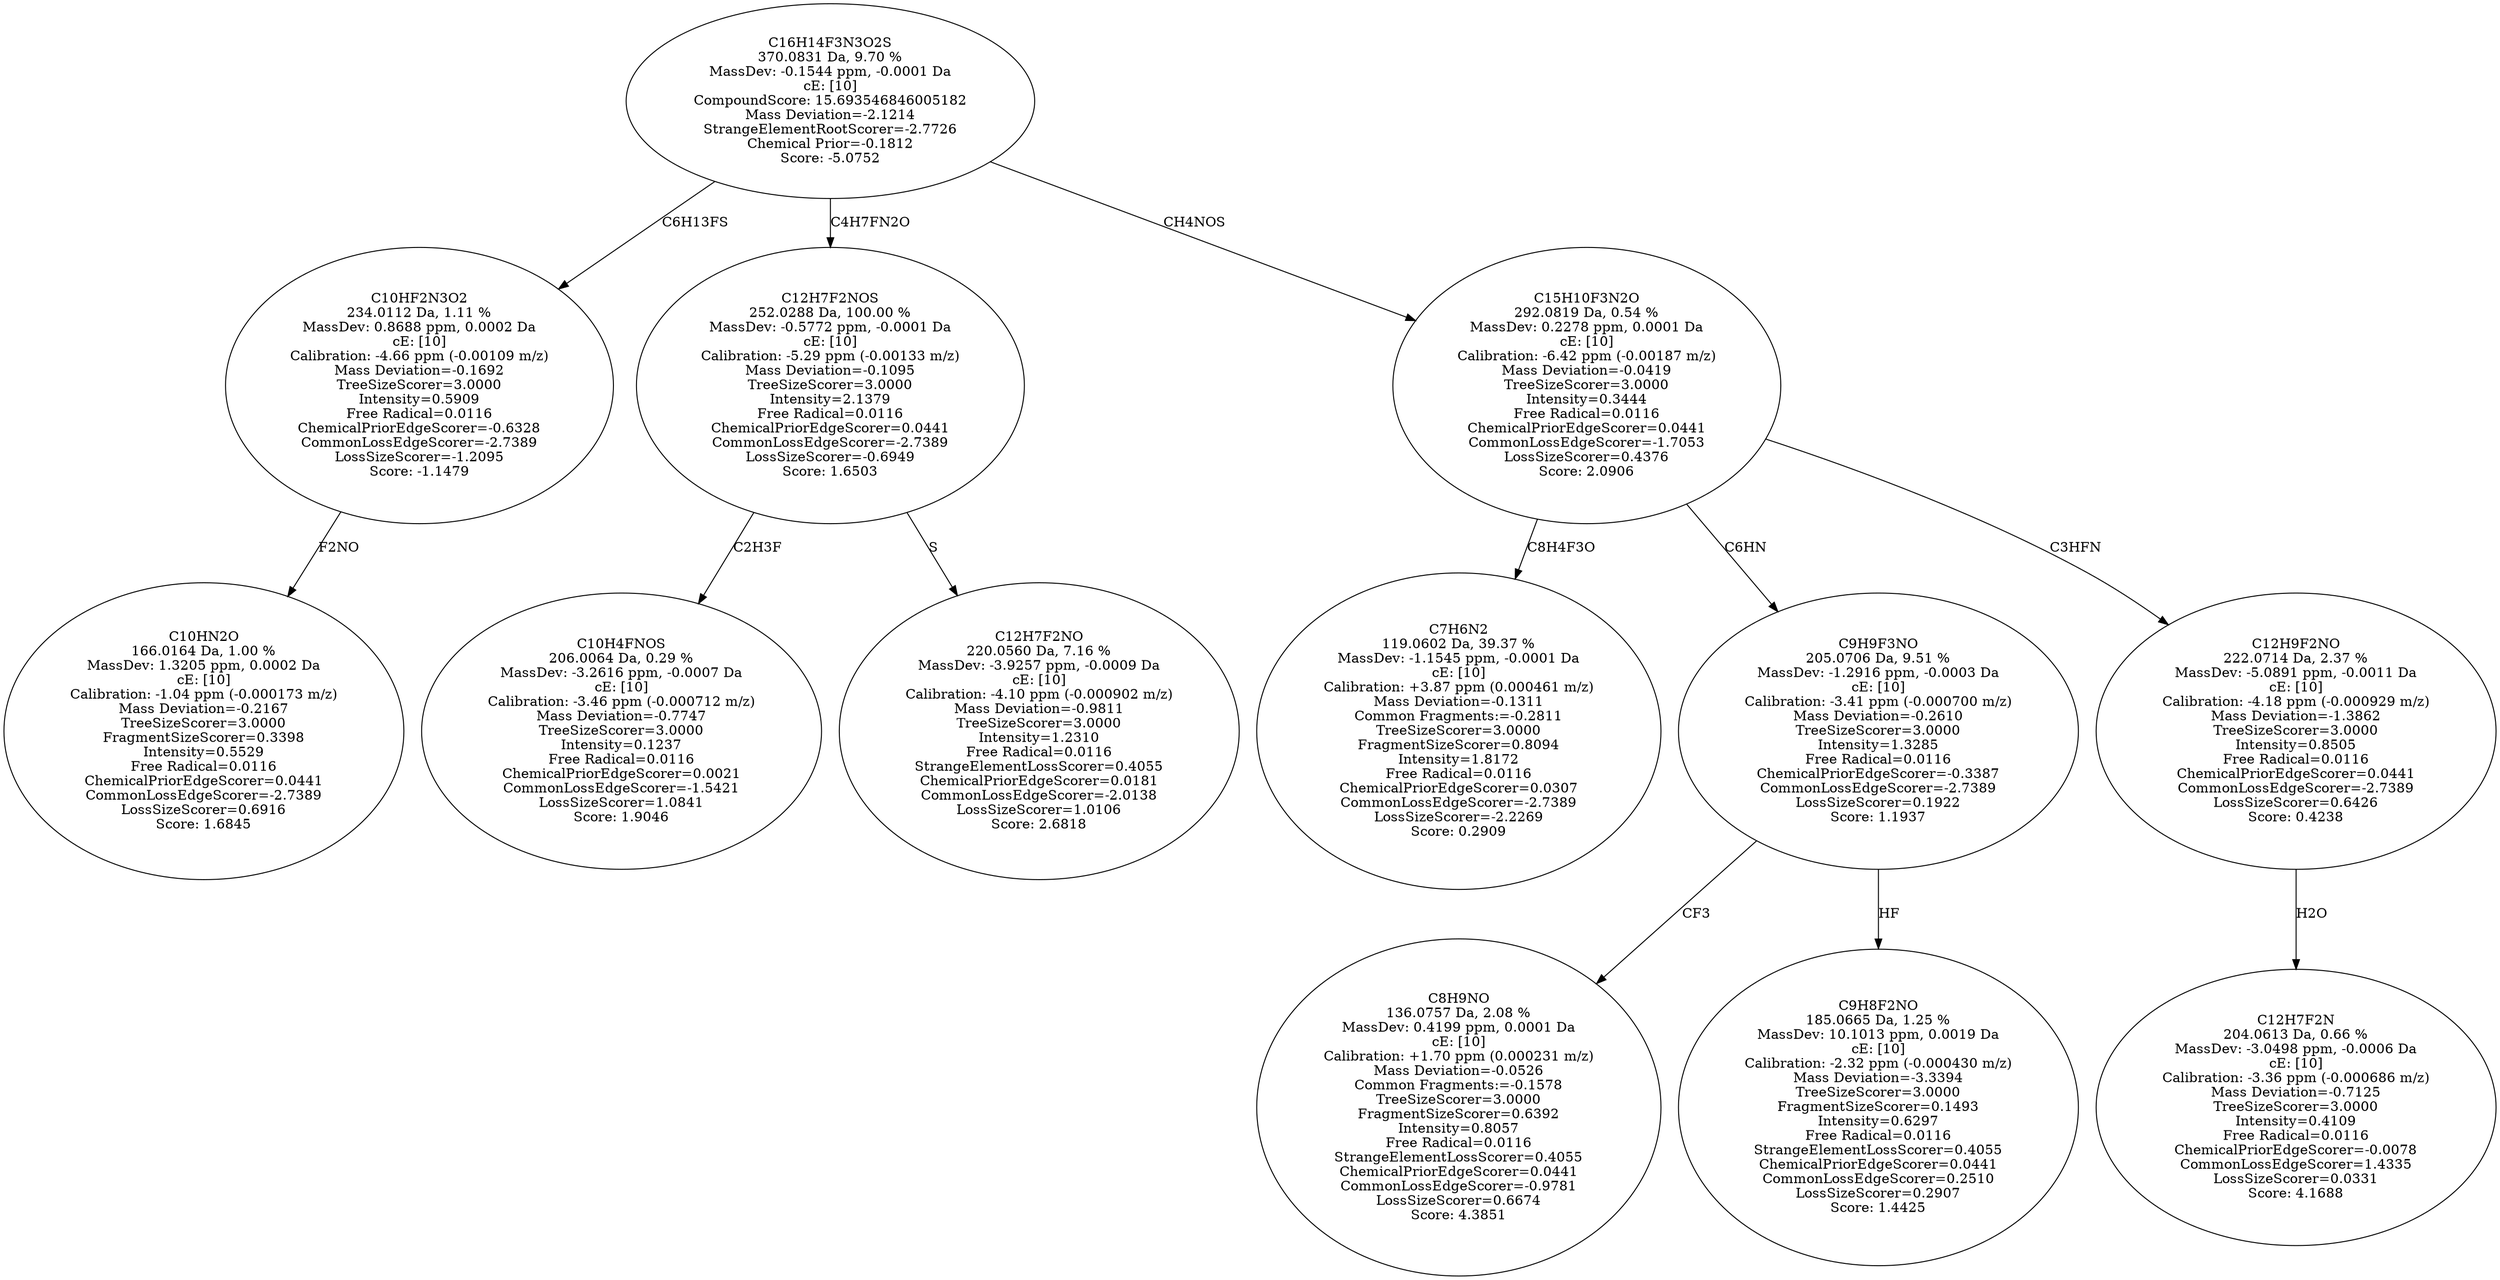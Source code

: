 strict digraph {
v1 [label="C10HN2O\n166.0164 Da, 1.00 %\nMassDev: 1.3205 ppm, 0.0002 Da\ncE: [10]\nCalibration: -1.04 ppm (-0.000173 m/z)\nMass Deviation=-0.2167\nTreeSizeScorer=3.0000\nFragmentSizeScorer=0.3398\nIntensity=0.5529\nFree Radical=0.0116\nChemicalPriorEdgeScorer=0.0441\nCommonLossEdgeScorer=-2.7389\nLossSizeScorer=0.6916\nScore: 1.6845"];
v2 [label="C10HF2N3O2\n234.0112 Da, 1.11 %\nMassDev: 0.8688 ppm, 0.0002 Da\ncE: [10]\nCalibration: -4.66 ppm (-0.00109 m/z)\nMass Deviation=-0.1692\nTreeSizeScorer=3.0000\nIntensity=0.5909\nFree Radical=0.0116\nChemicalPriorEdgeScorer=-0.6328\nCommonLossEdgeScorer=-2.7389\nLossSizeScorer=-1.2095\nScore: -1.1479"];
v3 [label="C10H4FNOS\n206.0064 Da, 0.29 %\nMassDev: -3.2616 ppm, -0.0007 Da\ncE: [10]\nCalibration: -3.46 ppm (-0.000712 m/z)\nMass Deviation=-0.7747\nTreeSizeScorer=3.0000\nIntensity=0.1237\nFree Radical=0.0116\nChemicalPriorEdgeScorer=0.0021\nCommonLossEdgeScorer=-1.5421\nLossSizeScorer=1.0841\nScore: 1.9046"];
v4 [label="C12H7F2NO\n220.0560 Da, 7.16 %\nMassDev: -3.9257 ppm, -0.0009 Da\ncE: [10]\nCalibration: -4.10 ppm (-0.000902 m/z)\nMass Deviation=-0.9811\nTreeSizeScorer=3.0000\nIntensity=1.2310\nFree Radical=0.0116\nStrangeElementLossScorer=0.4055\nChemicalPriorEdgeScorer=0.0181\nCommonLossEdgeScorer=-2.0138\nLossSizeScorer=1.0106\nScore: 2.6818"];
v5 [label="C12H7F2NOS\n252.0288 Da, 100.00 %\nMassDev: -0.5772 ppm, -0.0001 Da\ncE: [10]\nCalibration: -5.29 ppm (-0.00133 m/z)\nMass Deviation=-0.1095\nTreeSizeScorer=3.0000\nIntensity=2.1379\nFree Radical=0.0116\nChemicalPriorEdgeScorer=0.0441\nCommonLossEdgeScorer=-2.7389\nLossSizeScorer=-0.6949\nScore: 1.6503"];
v6 [label="C7H6N2\n119.0602 Da, 39.37 %\nMassDev: -1.1545 ppm, -0.0001 Da\ncE: [10]\nCalibration: +3.87 ppm (0.000461 m/z)\nMass Deviation=-0.1311\nCommon Fragments:=-0.2811\nTreeSizeScorer=3.0000\nFragmentSizeScorer=0.8094\nIntensity=1.8172\nFree Radical=0.0116\nChemicalPriorEdgeScorer=0.0307\nCommonLossEdgeScorer=-2.7389\nLossSizeScorer=-2.2269\nScore: 0.2909"];
v7 [label="C8H9NO\n136.0757 Da, 2.08 %\nMassDev: 0.4199 ppm, 0.0001 Da\ncE: [10]\nCalibration: +1.70 ppm (0.000231 m/z)\nMass Deviation=-0.0526\nCommon Fragments:=-0.1578\nTreeSizeScorer=3.0000\nFragmentSizeScorer=0.6392\nIntensity=0.8057\nFree Radical=0.0116\nStrangeElementLossScorer=0.4055\nChemicalPriorEdgeScorer=0.0441\nCommonLossEdgeScorer=-0.9781\nLossSizeScorer=0.6674\nScore: 4.3851"];
v8 [label="C9H8F2NO\n185.0665 Da, 1.25 %\nMassDev: 10.1013 ppm, 0.0019 Da\ncE: [10]\nCalibration: -2.32 ppm (-0.000430 m/z)\nMass Deviation=-3.3394\nTreeSizeScorer=3.0000\nFragmentSizeScorer=0.1493\nIntensity=0.6297\nFree Radical=0.0116\nStrangeElementLossScorer=0.4055\nChemicalPriorEdgeScorer=0.0441\nCommonLossEdgeScorer=0.2510\nLossSizeScorer=0.2907\nScore: 1.4425"];
v9 [label="C9H9F3NO\n205.0706 Da, 9.51 %\nMassDev: -1.2916 ppm, -0.0003 Da\ncE: [10]\nCalibration: -3.41 ppm (-0.000700 m/z)\nMass Deviation=-0.2610\nTreeSizeScorer=3.0000\nIntensity=1.3285\nFree Radical=0.0116\nChemicalPriorEdgeScorer=-0.3387\nCommonLossEdgeScorer=-2.7389\nLossSizeScorer=0.1922\nScore: 1.1937"];
v10 [label="C12H7F2N\n204.0613 Da, 0.66 %\nMassDev: -3.0498 ppm, -0.0006 Da\ncE: [10]\nCalibration: -3.36 ppm (-0.000686 m/z)\nMass Deviation=-0.7125\nTreeSizeScorer=3.0000\nIntensity=0.4109\nFree Radical=0.0116\nChemicalPriorEdgeScorer=-0.0078\nCommonLossEdgeScorer=1.4335\nLossSizeScorer=0.0331\nScore: 4.1688"];
v11 [label="C12H9F2NO\n222.0714 Da, 2.37 %\nMassDev: -5.0891 ppm, -0.0011 Da\ncE: [10]\nCalibration: -4.18 ppm (-0.000929 m/z)\nMass Deviation=-1.3862\nTreeSizeScorer=3.0000\nIntensity=0.8505\nFree Radical=0.0116\nChemicalPriorEdgeScorer=0.0441\nCommonLossEdgeScorer=-2.7389\nLossSizeScorer=0.6426\nScore: 0.4238"];
v12 [label="C15H10F3N2O\n292.0819 Da, 0.54 %\nMassDev: 0.2278 ppm, 0.0001 Da\ncE: [10]\nCalibration: -6.42 ppm (-0.00187 m/z)\nMass Deviation=-0.0419\nTreeSizeScorer=3.0000\nIntensity=0.3444\nFree Radical=0.0116\nChemicalPriorEdgeScorer=0.0441\nCommonLossEdgeScorer=-1.7053\nLossSizeScorer=0.4376\nScore: 2.0906"];
v13 [label="C16H14F3N3O2S\n370.0831 Da, 9.70 %\nMassDev: -0.1544 ppm, -0.0001 Da\ncE: [10]\nCompoundScore: 15.693546846005182\nMass Deviation=-2.1214\nStrangeElementRootScorer=-2.7726\nChemical Prior=-0.1812\nScore: -5.0752"];
v2 -> v1 [label="F2NO"];
v13 -> v2 [label="C6H13FS"];
v5 -> v3 [label="C2H3F"];
v5 -> v4 [label="S"];
v13 -> v5 [label="C4H7FN2O"];
v12 -> v6 [label="C8H4F3O"];
v9 -> v7 [label="CF3"];
v9 -> v8 [label="HF"];
v12 -> v9 [label="C6HN"];
v11 -> v10 [label="H2O"];
v12 -> v11 [label="C3HFN"];
v13 -> v12 [label="CH4NOS"];
}